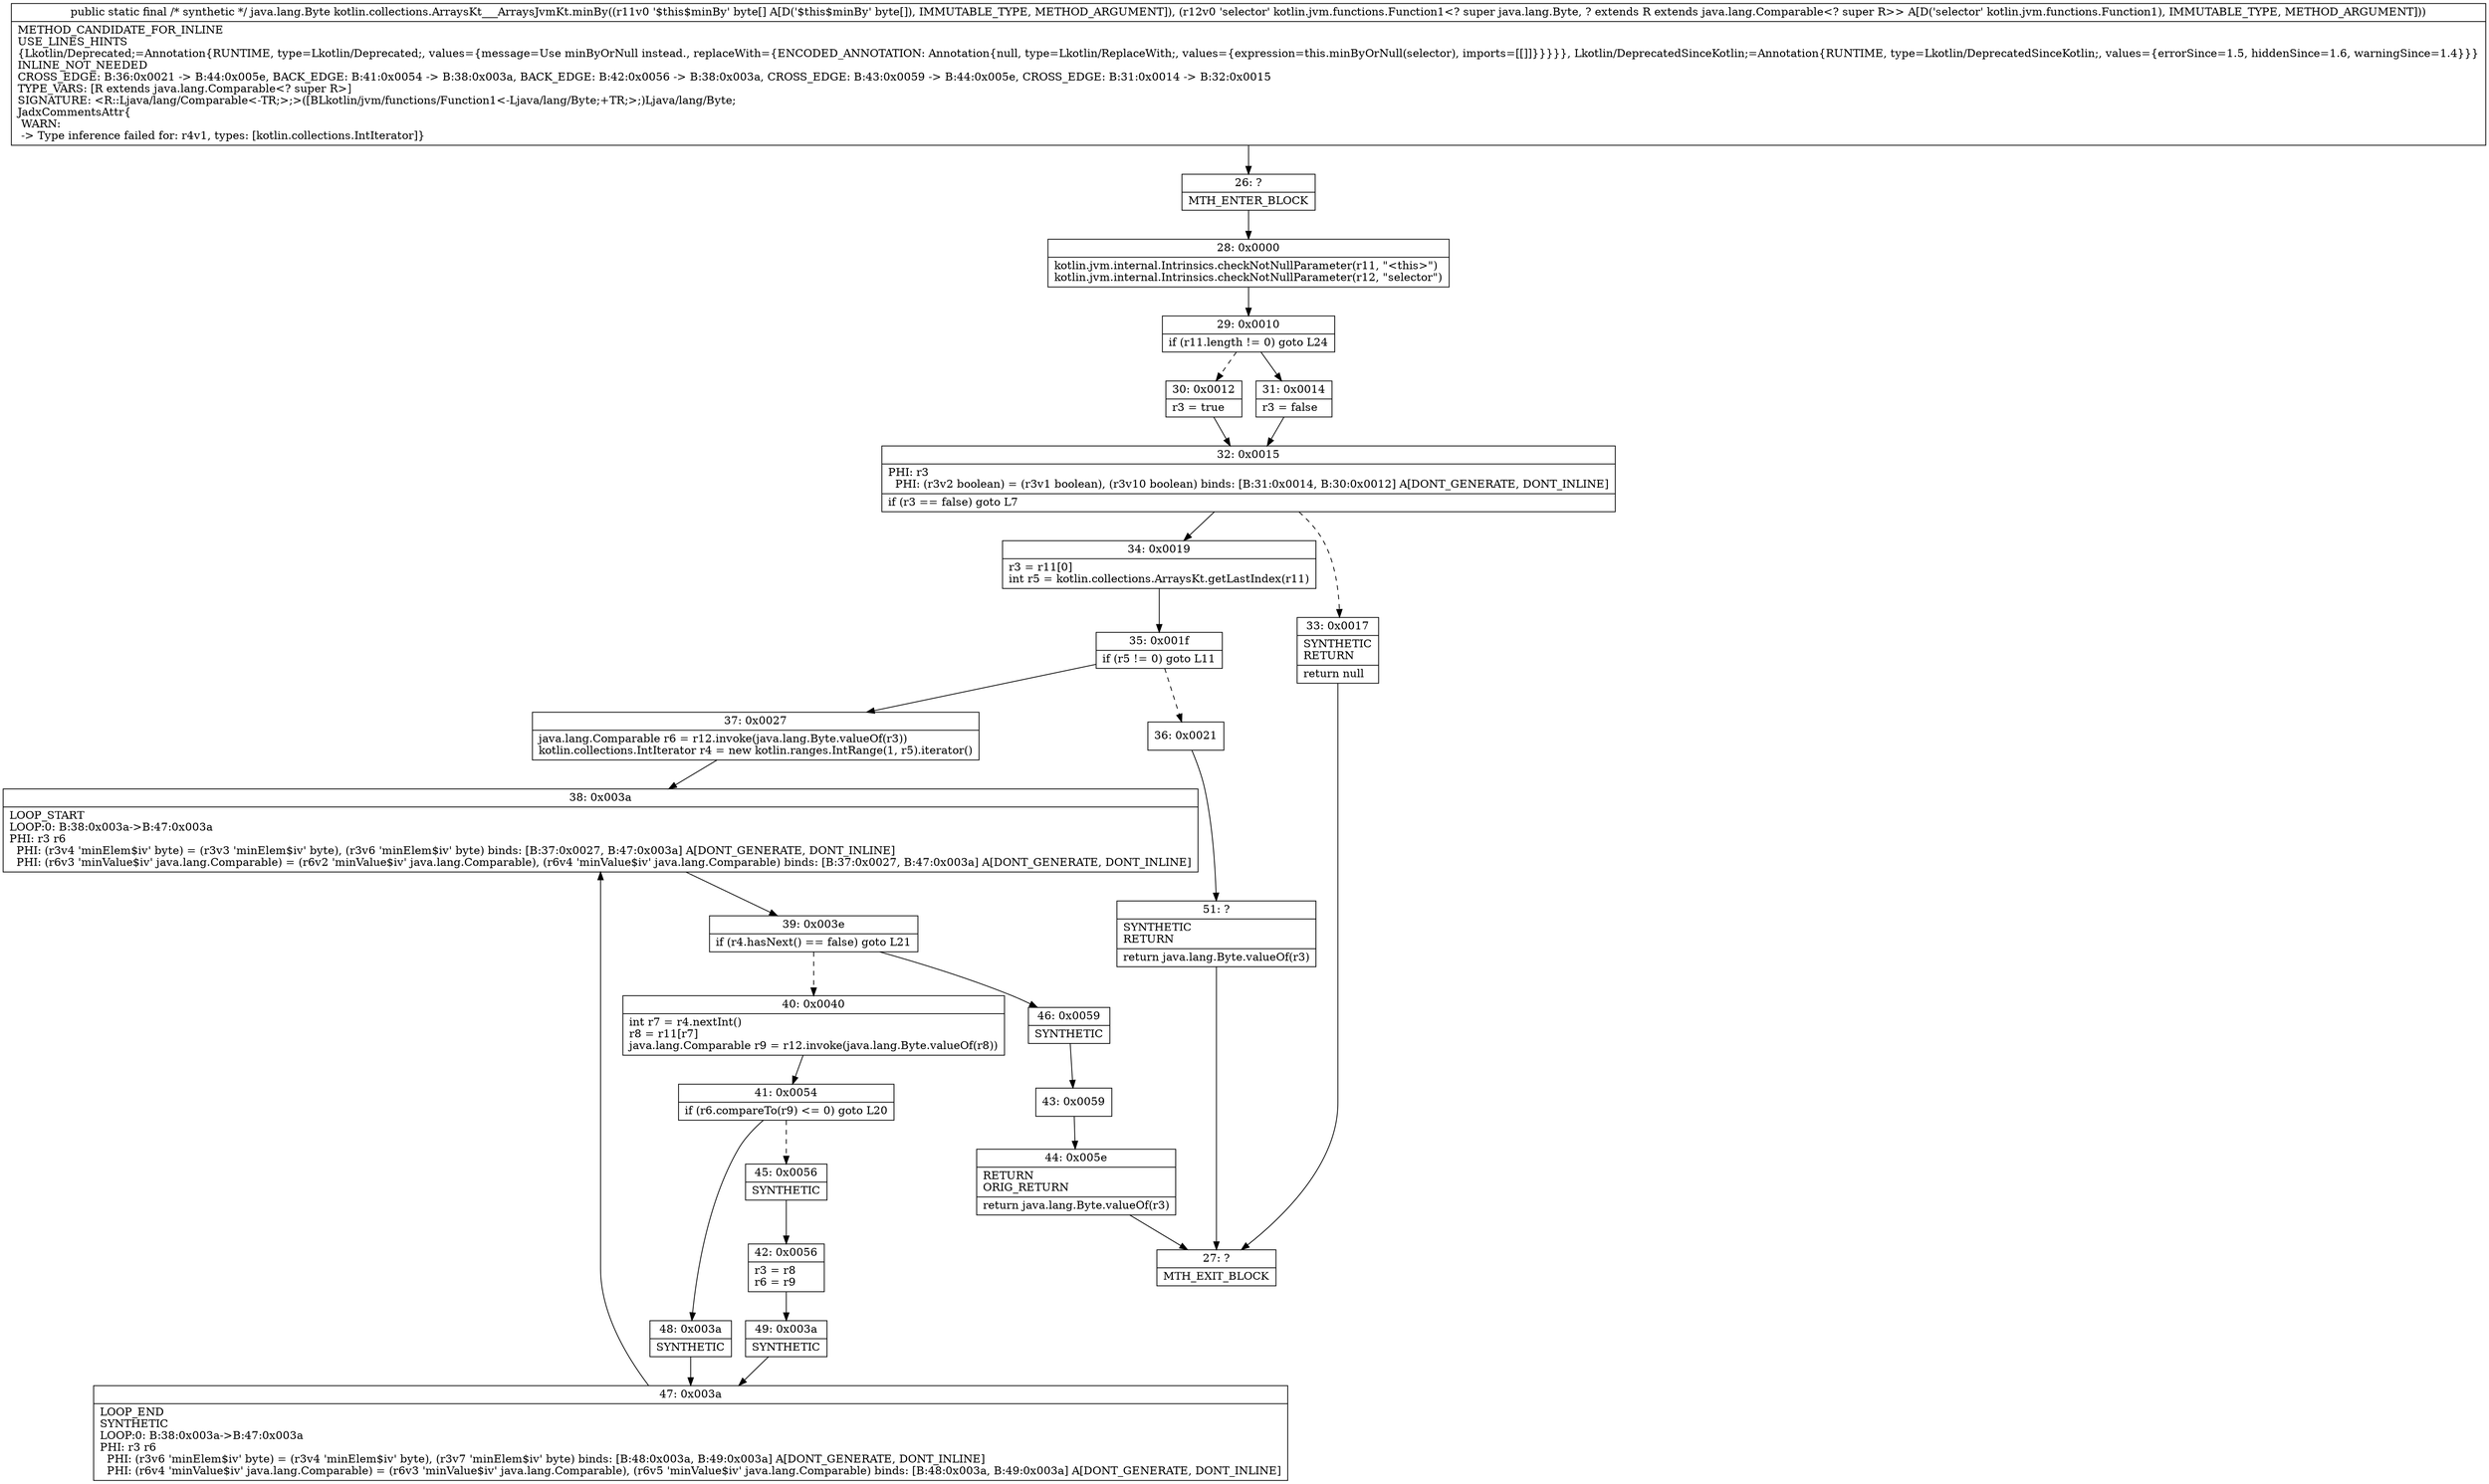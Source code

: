 digraph "CFG forkotlin.collections.ArraysKt___ArraysJvmKt.minBy([BLkotlin\/jvm\/functions\/Function1;)Ljava\/lang\/Byte;" {
Node_26 [shape=record,label="{26\:\ ?|MTH_ENTER_BLOCK\l}"];
Node_28 [shape=record,label="{28\:\ 0x0000|kotlin.jvm.internal.Intrinsics.checkNotNullParameter(r11, \"\<this\>\")\lkotlin.jvm.internal.Intrinsics.checkNotNullParameter(r12, \"selector\")\l}"];
Node_29 [shape=record,label="{29\:\ 0x0010|if (r11.length != 0) goto L24\l}"];
Node_30 [shape=record,label="{30\:\ 0x0012|r3 = true\l}"];
Node_32 [shape=record,label="{32\:\ 0x0015|PHI: r3 \l  PHI: (r3v2 boolean) = (r3v1 boolean), (r3v10 boolean) binds: [B:31:0x0014, B:30:0x0012] A[DONT_GENERATE, DONT_INLINE]\l|if (r3 == false) goto L7\l}"];
Node_33 [shape=record,label="{33\:\ 0x0017|SYNTHETIC\lRETURN\l|return null\l}"];
Node_27 [shape=record,label="{27\:\ ?|MTH_EXIT_BLOCK\l}"];
Node_34 [shape=record,label="{34\:\ 0x0019|r3 = r11[0]\lint r5 = kotlin.collections.ArraysKt.getLastIndex(r11)\l}"];
Node_35 [shape=record,label="{35\:\ 0x001f|if (r5 != 0) goto L11\l}"];
Node_36 [shape=record,label="{36\:\ 0x0021}"];
Node_51 [shape=record,label="{51\:\ ?|SYNTHETIC\lRETURN\l|return java.lang.Byte.valueOf(r3)\l}"];
Node_37 [shape=record,label="{37\:\ 0x0027|java.lang.Comparable r6 = r12.invoke(java.lang.Byte.valueOf(r3))\lkotlin.collections.IntIterator r4 = new kotlin.ranges.IntRange(1, r5).iterator()\l}"];
Node_38 [shape=record,label="{38\:\ 0x003a|LOOP_START\lLOOP:0: B:38:0x003a\-\>B:47:0x003a\lPHI: r3 r6 \l  PHI: (r3v4 'minElem$iv' byte) = (r3v3 'minElem$iv' byte), (r3v6 'minElem$iv' byte) binds: [B:37:0x0027, B:47:0x003a] A[DONT_GENERATE, DONT_INLINE]\l  PHI: (r6v3 'minValue$iv' java.lang.Comparable) = (r6v2 'minValue$iv' java.lang.Comparable), (r6v4 'minValue$iv' java.lang.Comparable) binds: [B:37:0x0027, B:47:0x003a] A[DONT_GENERATE, DONT_INLINE]\l}"];
Node_39 [shape=record,label="{39\:\ 0x003e|if (r4.hasNext() == false) goto L21\l}"];
Node_40 [shape=record,label="{40\:\ 0x0040|int r7 = r4.nextInt()\lr8 = r11[r7]\ljava.lang.Comparable r9 = r12.invoke(java.lang.Byte.valueOf(r8))\l}"];
Node_41 [shape=record,label="{41\:\ 0x0054|if (r6.compareTo(r9) \<= 0) goto L20\l}"];
Node_45 [shape=record,label="{45\:\ 0x0056|SYNTHETIC\l}"];
Node_42 [shape=record,label="{42\:\ 0x0056|r3 = r8\lr6 = r9\l}"];
Node_49 [shape=record,label="{49\:\ 0x003a|SYNTHETIC\l}"];
Node_47 [shape=record,label="{47\:\ 0x003a|LOOP_END\lSYNTHETIC\lLOOP:0: B:38:0x003a\-\>B:47:0x003a\lPHI: r3 r6 \l  PHI: (r3v6 'minElem$iv' byte) = (r3v4 'minElem$iv' byte), (r3v7 'minElem$iv' byte) binds: [B:48:0x003a, B:49:0x003a] A[DONT_GENERATE, DONT_INLINE]\l  PHI: (r6v4 'minValue$iv' java.lang.Comparable) = (r6v3 'minValue$iv' java.lang.Comparable), (r6v5 'minValue$iv' java.lang.Comparable) binds: [B:48:0x003a, B:49:0x003a] A[DONT_GENERATE, DONT_INLINE]\l}"];
Node_48 [shape=record,label="{48\:\ 0x003a|SYNTHETIC\l}"];
Node_46 [shape=record,label="{46\:\ 0x0059|SYNTHETIC\l}"];
Node_43 [shape=record,label="{43\:\ 0x0059}"];
Node_44 [shape=record,label="{44\:\ 0x005e|RETURN\lORIG_RETURN\l|return java.lang.Byte.valueOf(r3)\l}"];
Node_31 [shape=record,label="{31\:\ 0x0014|r3 = false\l}"];
MethodNode[shape=record,label="{public static final \/* synthetic *\/ java.lang.Byte kotlin.collections.ArraysKt___ArraysJvmKt.minBy((r11v0 '$this$minBy' byte[] A[D('$this$minBy' byte[]), IMMUTABLE_TYPE, METHOD_ARGUMENT]), (r12v0 'selector' kotlin.jvm.functions.Function1\<? super java.lang.Byte, ? extends R extends java.lang.Comparable\<? super R\>\> A[D('selector' kotlin.jvm.functions.Function1), IMMUTABLE_TYPE, METHOD_ARGUMENT]))  | METHOD_CANDIDATE_FOR_INLINE\lUSE_LINES_HINTS\l\{Lkotlin\/Deprecated;=Annotation\{RUNTIME, type=Lkotlin\/Deprecated;, values=\{message=Use minByOrNull instead., replaceWith=\{ENCODED_ANNOTATION: Annotation\{null, type=Lkotlin\/ReplaceWith;, values=\{expression=this.minByOrNull(selector), imports=[[]]\}\}\}\}\}, Lkotlin\/DeprecatedSinceKotlin;=Annotation\{RUNTIME, type=Lkotlin\/DeprecatedSinceKotlin;, values=\{errorSince=1.5, hiddenSince=1.6, warningSince=1.4\}\}\}\lINLINE_NOT_NEEDED\lCROSS_EDGE: B:36:0x0021 \-\> B:44:0x005e, BACK_EDGE: B:41:0x0054 \-\> B:38:0x003a, BACK_EDGE: B:42:0x0056 \-\> B:38:0x003a, CROSS_EDGE: B:43:0x0059 \-\> B:44:0x005e, CROSS_EDGE: B:31:0x0014 \-\> B:32:0x0015\lTYPE_VARS: [R extends java.lang.Comparable\<? super R\>]\lSIGNATURE: \<R::Ljava\/lang\/Comparable\<\-TR;\>;\>([BLkotlin\/jvm\/functions\/Function1\<\-Ljava\/lang\/Byte;+TR;\>;)Ljava\/lang\/Byte;\lJadxCommentsAttr\{\l WARN: \l \-\> Type inference failed for: r4v1, types: [kotlin.collections.IntIterator]\}\l}"];
MethodNode -> Node_26;Node_26 -> Node_28;
Node_28 -> Node_29;
Node_29 -> Node_30[style=dashed];
Node_29 -> Node_31;
Node_30 -> Node_32;
Node_32 -> Node_33[style=dashed];
Node_32 -> Node_34;
Node_33 -> Node_27;
Node_34 -> Node_35;
Node_35 -> Node_36[style=dashed];
Node_35 -> Node_37;
Node_36 -> Node_51;
Node_51 -> Node_27;
Node_37 -> Node_38;
Node_38 -> Node_39;
Node_39 -> Node_40[style=dashed];
Node_39 -> Node_46;
Node_40 -> Node_41;
Node_41 -> Node_45[style=dashed];
Node_41 -> Node_48;
Node_45 -> Node_42;
Node_42 -> Node_49;
Node_49 -> Node_47;
Node_47 -> Node_38;
Node_48 -> Node_47;
Node_46 -> Node_43;
Node_43 -> Node_44;
Node_44 -> Node_27;
Node_31 -> Node_32;
}

